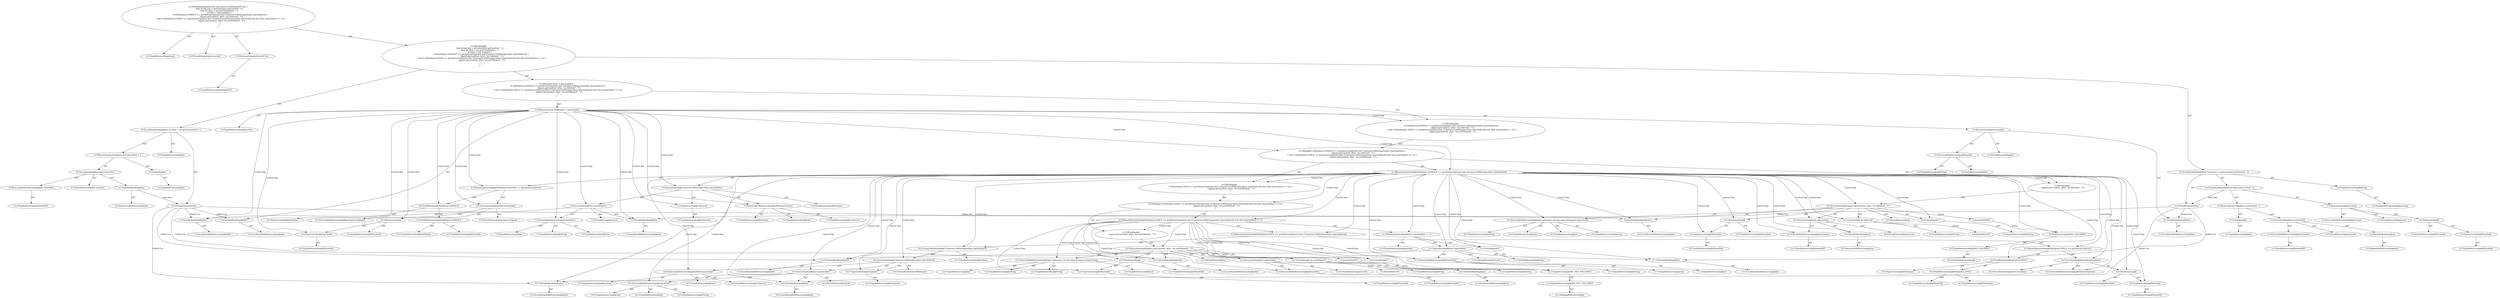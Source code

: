 digraph "processLeft#?,DetailAST" {
0 [label="2:CtTypeReferenceImpl@void" shape=ellipse]
1 [label="2:CtVirtualElement@processLeft" shape=ellipse]
2 [label="2:CtParameterImpl@DetailAST ast" shape=ellipse]
3 [label="2:CtTypeReferenceImpl@DetailAST" shape=ellipse]
4 [label="3:CtTypeReferenceImpl@String" shape=ellipse]
5 [label="3:CtPackageReferenceImpl@java.lang" shape=ellipse]
6 [label="3:CtExecutableReferenceImpl@getLines()" shape=ellipse]
7 [label="3:CtVirtualElement@getLines" shape=ellipse]
8 [label="3:CtTypeAccessImpl@PlaceHold" shape=ellipse]
9 [label="3:CtTypeReferenceImpl@PlaceHold" shape=ellipse]
10 [label="3:CtThisAccessImpl@" shape=ellipse]
11 [label="3:CtTypeReferenceImpl@PlaceHold" shape=ellipse]
12 [label="3:CtInvocationImpl@getLines()" shape=ellipse]
13 [label="3:CtExecutableReferenceImpl@getLineNo()" shape=ellipse]
14 [label="3:CtTypeReferenceImpl@DetailAST" shape=ellipse]
15 [label="3:CtVirtualElement@getLineNo" shape=ellipse]
16 [label="3:CtVariableReadImpl@ast" shape=ellipse]
17 [label="3:CtParameterReferenceImpl@ast" shape=ellipse]
18 [label="3:CtInvocationImpl@ast.getLineNo()" shape=ellipse]
19 [label="3:CtLiteralImpl@1" shape=ellipse]
20 [label="3:CtTypeReferenceImpl@int" shape=ellipse]
21 [label="3:CtBinaryOperatorImpl@ast.getLineNo() - 1" shape=ellipse]
22 [label="3:CtArrayReadImpl@getLines()[ast.getLineNo() - 1]" shape=ellipse]
23 [label="3:CtVirtualElement@line" shape=ellipse]
24 [label="3:CtLocalVariableImpl@final String line = getLines()[ast.getLineNo() - 1]" shape=ellipse]
25 [label="4:CtTypeReferenceImpl@int" shape=ellipse]
26 [label="4:CtExecutableReferenceImpl@getColumnNo()" shape=ellipse]
27 [label="4:CtTypeReferenceImpl@DetailAST" shape=ellipse]
28 [label="4:CtVirtualElement@getColumnNo" shape=ellipse]
29 [label="4:CtVariableReadImpl@ast" shape=ellipse]
30 [label="4:CtParameterReferenceImpl@ast" shape=ellipse]
31 [label="4:CtInvocationImpl@ast.getColumnNo()" shape=ellipse]
32 [label="4:CtLiteralImpl@1" shape=ellipse]
33 [label="4:CtTypeReferenceImpl@int" shape=ellipse]
34 [label="4:CtBinaryOperatorImpl@ast.getColumnNo() + 1" shape=ellipse]
35 [label="4:CtVirtualElement@after" shape=ellipse]
36 [label="4:CtLocalVariableImpl@final int after = ast.getColumnNo() + 1" shape=ellipse]
37 [label="5:CtVariableReadImpl@after" shape=ellipse]
38 [label="5:CtLocalVariableReferenceImpl@after" shape=ellipse]
39 [label="5:CtExecutableReferenceImpl@length()" shape=ellipse]
40 [label="5:CtTypeReferenceImpl@String" shape=ellipse]
41 [label="5:CtTypeReferenceImpl@int" shape=ellipse]
42 [label="5:CtVirtualElement@length" shape=ellipse]
43 [label="5:CtVariableReadImpl@line" shape=ellipse]
44 [label="5:CtLocalVariableReferenceImpl@line" shape=ellipse]
45 [label="5:CtInvocationImpl@line.length()" shape=ellipse]
46 [label="5:CtBinaryOperatorImpl@after < line.length()" shape=ellipse]
47 [label="5:CtTypeReferenceImpl@boolean" shape=ellipse]
48 [label="6:CtFieldReferenceImpl@PadOption.NOSPACE" shape=ellipse]
49 [label="6:CtTypeReferenceImpl@PadOption" shape=ellipse]
50 [label="6:CtTypeReferenceImpl@PlaceHold" shape=ellipse]
51 [label="6:CtFieldReadImpl@PadOption.NOSPACE" shape=ellipse]
52 [label="6:CtTypeAccessImpl@PadOption" shape=ellipse]
53 [label="6:CtExecutableReferenceImpl@getAbstractOption()" shape=ellipse]
54 [label="6:CtVirtualElement@getAbstractOption" shape=ellipse]
55 [label="6:CtTypeAccessImpl@PlaceHold" shape=ellipse]
56 [label="6:CtTypeReferenceImpl@PlaceHold" shape=ellipse]
57 [label="6:CtThisAccessImpl@" shape=ellipse]
58 [label="6:CtTypeReferenceImpl@PlaceHold" shape=ellipse]
59 [label="6:CtInvocationImpl@getAbstractOption()" shape=ellipse]
60 [label="6:CtBinaryOperatorImpl@(PadOption.NOSPACE == getAbstractOption())" shape=ellipse]
61 [label="7:CtExecutableReferenceImpl@isWhitespace(char)" shape=ellipse]
62 [label="7:CtTypeReferenceImpl@Character" shape=ellipse]
63 [label="7:CtTypeReferenceImpl@boolean" shape=ellipse]
64 [label="7:CtTypeReferenceImpl@char" shape=ellipse]
65 [label="7:CtVirtualElement@isWhitespace" shape=ellipse]
66 [label="7:CtTypeAccessImpl@Character" shape=ellipse]
67 [label="7:CtTypeReferenceImpl@Character" shape=ellipse]
68 [label="7:CtExecutableReferenceImpl@charAt(int)" shape=ellipse]
69 [label="7:CtTypeReferenceImpl@String" shape=ellipse]
70 [label="7:CtTypeReferenceImpl@char" shape=ellipse]
71 [label="7:CtTypeReferenceImpl@int" shape=ellipse]
72 [label="7:CtVirtualElement@charAt" shape=ellipse]
73 [label="7:CtVariableReadImpl@line" shape=ellipse]
74 [label="7:CtLocalVariableReferenceImpl@line" shape=ellipse]
75 [label="7:CtVariableReadImpl@after" shape=ellipse]
76 [label="7:CtLocalVariableReferenceImpl@after" shape=ellipse]
77 [label="7:CtInvocationImpl@line.charAt(after)" shape=ellipse]
78 [label="7:CtInvocationImpl@Character.isWhitespace(line.charAt(after))" shape=ellipse]
79 [label="6:CtBinaryOperatorImpl@(PadOption.NOSPACE == getAbstractOption()) && Character.isWhitespace(line.charAt(after))" shape=ellipse]
80 [label="8:CtExecutableReferenceImpl@log(<unknown>,int,java.lang.String,java.lang.String)" shape=ellipse]
81 [label="8:CtTypeReferenceImpl@null" shape=ellipse]
82 [label="8:CtTypeReferenceImpl@int" shape=ellipse]
83 [label="8:CtTypeReferenceImpl@String" shape=ellipse]
84 [label="8:CtTypeReferenceImpl@String" shape=ellipse]
85 [label="8:CtVirtualElement@log" shape=ellipse]
86 [label="8:CtTypeAccessImpl@PlaceHold" shape=ellipse]
87 [label="8:CtTypeReferenceImpl@PlaceHold" shape=ellipse]
88 [label="8:CtThisAccessImpl@" shape=ellipse]
89 [label="8:CtTypeReferenceImpl@PlaceHold" shape=ellipse]
90 [label="8:CtExecutableReferenceImpl@getLineNo()" shape=ellipse]
91 [label="8:CtTypeReferenceImpl@DetailAST" shape=ellipse]
92 [label="8:CtVirtualElement@getLineNo" shape=ellipse]
93 [label="8:CtVariableReadImpl@ast" shape=ellipse]
94 [label="8:CtParameterReferenceImpl@ast" shape=ellipse]
95 [label="8:CtInvocationImpl@ast.getLineNo()" shape=ellipse]
96 [label="8:CtVariableReadImpl@after" shape=ellipse]
97 [label="8:CtLocalVariableReferenceImpl@after" shape=ellipse]
98 [label="8:CtLiteralImpl@\"ws.followed\"" shape=ellipse]
99 [label="8:CtTypeReferenceImpl@String" shape=ellipse]
100 [label="8:CtLiteralImpl@\"(\"" shape=ellipse]
101 [label="8:CtTypeReferenceImpl@String" shape=ellipse]
102 [label="8:CtInvocationImpl@log(ast.getLineNo(), after, \"ws.followed\", \"(\")" shape=ellipse]
103 [label="7:CtBlockImpl@\{
    log(ast.getLineNo(), after, \"ws.followed\", \"(\");
\}" shape=ellipse]
104 [label="9:CtFieldReferenceImpl@PadOption.SPACE" shape=ellipse]
105 [label="9:CtTypeReferenceImpl@PadOption" shape=ellipse]
106 [label="9:CtTypeReferenceImpl@PlaceHold" shape=ellipse]
107 [label="9:CtFieldReadImpl@PadOption.SPACE" shape=ellipse]
108 [label="9:CtTypeAccessImpl@PadOption" shape=ellipse]
109 [label="9:CtExecutableReferenceImpl@getAbstractOption()" shape=ellipse]
110 [label="9:CtVirtualElement@getAbstractOption" shape=ellipse]
111 [label="9:CtTypeAccessImpl@PlaceHold" shape=ellipse]
112 [label="9:CtTypeReferenceImpl@PlaceHold" shape=ellipse]
113 [label="9:CtThisAccessImpl@" shape=ellipse]
114 [label="9:CtTypeReferenceImpl@PlaceHold" shape=ellipse]
115 [label="9:CtInvocationImpl@getAbstractOption()" shape=ellipse]
116 [label="9:CtBinaryOperatorImpl@(PadOption.SPACE == getAbstractOption())" shape=ellipse]
117 [label="10:CtExecutableReferenceImpl@isWhitespace(char)" shape=ellipse]
118 [label="10:CtTypeReferenceImpl@Character" shape=ellipse]
119 [label="10:CtTypeReferenceImpl@boolean" shape=ellipse]
120 [label="10:CtTypeReferenceImpl@char" shape=ellipse]
121 [label="10:CtVirtualElement@isWhitespace" shape=ellipse]
122 [label="10:CtTypeAccessImpl@Character" shape=ellipse]
123 [label="10:CtTypeReferenceImpl@Character" shape=ellipse]
124 [label="10:CtExecutableReferenceImpl@charAt(int)" shape=ellipse]
125 [label="10:CtTypeReferenceImpl@String" shape=ellipse]
126 [label="10:CtTypeReferenceImpl@char" shape=ellipse]
127 [label="10:CtTypeReferenceImpl@int" shape=ellipse]
128 [label="10:CtVirtualElement@charAt" shape=ellipse]
129 [label="10:CtVariableReadImpl@line" shape=ellipse]
130 [label="10:CtLocalVariableReferenceImpl@line" shape=ellipse]
131 [label="10:CtVariableReadImpl@after" shape=ellipse]
132 [label="10:CtLocalVariableReferenceImpl@after" shape=ellipse]
133 [label="10:CtInvocationImpl@line.charAt(after)" shape=ellipse]
134 [label="10:CtInvocationImpl@Character.isWhitespace(line.charAt(after))" shape=ellipse]
135 [label="10:CtUnaryOperatorImpl@(!Character.isWhitespace(line.charAt(after)))" shape=ellipse]
136 [label="10:CtTypeReferenceImpl@boolean" shape=ellipse]
137 [label="9:CtBinaryOperatorImpl@((PadOption.SPACE == getAbstractOption()) && (!Character.isWhitespace(line.charAt(after))))" shape=ellipse]
138 [label="11:CtExecutableReferenceImpl@charAt(int)" shape=ellipse]
139 [label="11:CtTypeReferenceImpl@String" shape=ellipse]
140 [label="11:CtTypeReferenceImpl@char" shape=ellipse]
141 [label="11:CtTypeReferenceImpl@int" shape=ellipse]
142 [label="11:CtVirtualElement@charAt" shape=ellipse]
143 [label="11:CtVariableReadImpl@line" shape=ellipse]
144 [label="11:CtLocalVariableReferenceImpl@line" shape=ellipse]
145 [label="11:CtVariableReadImpl@after" shape=ellipse]
146 [label="11:CtLocalVariableReferenceImpl@after" shape=ellipse]
147 [label="11:CtInvocationImpl@line.charAt(after)" shape=ellipse]
148 [label="11:CtLiteralImpl@')'" shape=ellipse]
149 [label="11:CtTypeReferenceImpl@char" shape=ellipse]
150 [label="11:CtBinaryOperatorImpl@(line.charAt(after) != ')')" shape=ellipse]
151 [label="11:CtTypeReferenceImpl@boolean" shape=ellipse]
152 [label="9:CtBinaryOperatorImpl@((PadOption.SPACE == getAbstractOption()) && (!Character.isWhitespace(line.charAt(after)))) && (line.charAt(after) != ')')" shape=ellipse]
153 [label="12:CtExecutableReferenceImpl@log(<unknown>,int,java.lang.String,java.lang.String)" shape=ellipse]
154 [label="12:CtTypeReferenceImpl@null" shape=ellipse]
155 [label="12:CtTypeReferenceImpl@int" shape=ellipse]
156 [label="12:CtTypeReferenceImpl@String" shape=ellipse]
157 [label="12:CtTypeReferenceImpl@String" shape=ellipse]
158 [label="12:CtVirtualElement@log" shape=ellipse]
159 [label="12:CtTypeAccessImpl@PlaceHold" shape=ellipse]
160 [label="12:CtTypeReferenceImpl@PlaceHold" shape=ellipse]
161 [label="12:CtThisAccessImpl@" shape=ellipse]
162 [label="12:CtTypeReferenceImpl@PlaceHold" shape=ellipse]
163 [label="12:CtExecutableReferenceImpl@getLineNo()" shape=ellipse]
164 [label="12:CtTypeReferenceImpl@DetailAST" shape=ellipse]
165 [label="12:CtVirtualElement@getLineNo" shape=ellipse]
166 [label="12:CtVariableReadImpl@ast" shape=ellipse]
167 [label="12:CtParameterReferenceImpl@ast" shape=ellipse]
168 [label="12:CtInvocationImpl@ast.getLineNo()" shape=ellipse]
169 [label="12:CtVariableReadImpl@after" shape=ellipse]
170 [label="12:CtLocalVariableReferenceImpl@after" shape=ellipse]
171 [label="12:CtLiteralImpl@\"ws.notFollowed\"" shape=ellipse]
172 [label="12:CtTypeReferenceImpl@String" shape=ellipse]
173 [label="12:CtLiteralImpl@\"(\"" shape=ellipse]
174 [label="12:CtTypeReferenceImpl@String" shape=ellipse]
175 [label="12:CtInvocationImpl@log(ast.getLineNo(), after, \"ws.notFollowed\", \"(\")" shape=ellipse]
176 [label="11:CtBlockImpl@\{
    log(ast.getLineNo(), after, \"ws.notFollowed\", \"(\");
\}" shape=ellipse]
177 [label="9:CtIfImpl@if (((PadOption.SPACE == getAbstractOption()) && (!Character.isWhitespace(line.charAt(after)))) && (line.charAt(after) != ')')) \{
    log(ast.getLineNo(), after, \"ws.notFollowed\", \"(\");
\}" shape=ellipse]
178 [label="9:CtBlockImpl@
    if (((PadOption.SPACE == getAbstractOption()) && (!Character.isWhitespace(line.charAt(after)))) && (line.charAt(after) != ')')) \{
        log(ast.getLineNo(), after, \"ws.notFollowed\", \"(\");
    \}
" shape=ellipse]
179 [label="6:CtIfImpl@if ((PadOption.NOSPACE == getAbstractOption()) && Character.isWhitespace(line.charAt(after))) \{
    log(ast.getLineNo(), after, \"ws.followed\", \"(\");
\} else if (((PadOption.SPACE == getAbstractOption()) && (!Character.isWhitespace(line.charAt(after)))) && (line.charAt(after) != ')')) \{
    log(ast.getLineNo(), after, \"ws.notFollowed\", \"(\");
\}" shape=ellipse]
180 [label="5:CtBlockImpl@\{
    if ((PadOption.NOSPACE == getAbstractOption()) && Character.isWhitespace(line.charAt(after))) \{
        log(ast.getLineNo(), after, \"ws.followed\", \"(\");
    \} else if (((PadOption.SPACE == getAbstractOption()) && (!Character.isWhitespace(line.charAt(after)))) && (line.charAt(after) != ')')) \{
        log(ast.getLineNo(), after, \"ws.notFollowed\", \"(\");
    \}
\}" shape=ellipse]
181 [label="5:CtIfImpl@if (after < line.length()) \{
    if ((PadOption.NOSPACE == getAbstractOption()) && Character.isWhitespace(line.charAt(after))) \{
        log(ast.getLineNo(), after, \"ws.followed\", \"(\");
    \} else if (((PadOption.SPACE == getAbstractOption()) && (!Character.isWhitespace(line.charAt(after)))) && (line.charAt(after) != ')')) \{
        log(ast.getLineNo(), after, \"ws.notFollowed\", \"(\");
    \}
\}" shape=ellipse]
182 [label="2:CtBlockImpl@\{
    final String line = getLines()[ast.getLineNo() - 1];
    final int after = ast.getColumnNo() + 1;
    if (after < line.length()) \{
        if ((PadOption.NOSPACE == getAbstractOption()) && Character.isWhitespace(line.charAt(after))) \{
            log(ast.getLineNo(), after, \"ws.followed\", \"(\");
        \} else if (((PadOption.SPACE == getAbstractOption()) && (!Character.isWhitespace(line.charAt(after)))) && (line.charAt(after) != ')')) \{
            log(ast.getLineNo(), after, \"ws.notFollowed\", \"(\");
        \}
    \}
\}" shape=ellipse]
183 [label="2:CtMethodImpl@protected void processLeft(DetailAST ast) \{
    final String line = getLines()[ast.getLineNo() - 1];
    final int after = ast.getColumnNo() + 1;
    if (after < line.length()) \{
        if ((PadOption.NOSPACE == getAbstractOption()) && Character.isWhitespace(line.charAt(after))) \{
            log(ast.getLineNo(), after, \"ws.followed\", \"(\");
        \} else if (((PadOption.SPACE == getAbstractOption()) && (!Character.isWhitespace(line.charAt(after)))) && (line.charAt(after) != ')')) \{
            log(ast.getLineNo(), after, \"ws.notFollowed\", \"(\");
        \}
    \}
\}" shape=ellipse]
184 [label="8:Delete@DELETE" shape=ellipse]
185 [label="12:Delete@DELETE" shape=ellipse]
186 [label="8:Insert@INSERT" shape=ellipse]
187 [label="8:CtPackageReferenceImpl@" shape=ellipse]
188 [label="8:CtTypeReferenceImpl@WS_FOLLOWED" shape=ellipse]
189 [label="8:CtTypeAccessImpl@WS_FOLLOWED" shape=ellipse]
190 [label="12:Insert@INSERT" shape=ellipse]
191 [label="12:CtPackageReferenceImpl@" shape=ellipse]
192 [label="12:CtTypeReferenceImpl@WS_NOT_FOLLOWED" shape=ellipse]
193 [label="12:CtTypeAccessImpl@WS_NOT_FOLLOWED" shape=ellipse]
2 -> 3 [label="AST"];
4 -> 5 [label="AST"];
8 -> 9 [label="AST"];
10 -> 11 [label="AST"];
10 -> 8 [label="AST"];
12 -> 7 [label="AST"];
12 -> 10 [label="AST"];
12 -> 6 [label="AST"];
13 -> 14 [label="AST"];
16 -> 17 [label="AST"];
18 -> 15 [label="AST"];
18 -> 16 [label="AST"];
18 -> 13 [label="AST"];
19 -> 20 [label="AST"];
21 -> 18 [label="AST"];
21 -> 19 [label="AST"];
22 -> 12 [label="AST"];
22 -> 21 [label="AST"];
22 -> 23 [label="Data Dep"];
23 -> 43 [label="Define-Use"];
23 -> 73 [label="Define-Use"];
23 -> 129 [label="Define-Use"];
23 -> 143 [label="Define-Use"];
24 -> 23 [label="AST"];
24 -> 4 [label="AST"];
24 -> 22 [label="AST"];
26 -> 27 [label="AST"];
29 -> 30 [label="AST"];
29 -> 35 [label="Data Dep"];
31 -> 28 [label="AST"];
31 -> 29 [label="AST"];
31 -> 26 [label="AST"];
32 -> 33 [label="AST"];
34 -> 31 [label="AST"];
34 -> 32 [label="AST"];
35 -> 37 [label="Define-Use"];
35 -> 75 [label="Define-Use"];
35 -> 96 [label="Define-Use"];
35 -> 131 [label="Define-Use"];
35 -> 145 [label="Define-Use"];
35 -> 169 [label="Define-Use"];
36 -> 35 [label="AST"];
36 -> 25 [label="AST"];
36 -> 34 [label="AST"];
37 -> 38 [label="AST"];
39 -> 40 [label="AST"];
39 -> 41 [label="AST"];
43 -> 44 [label="AST"];
45 -> 42 [label="AST"];
45 -> 43 [label="AST"];
45 -> 39 [label="AST"];
46 -> 47 [label="AST"];
46 -> 37 [label="AST"];
46 -> 45 [label="AST"];
46 -> 180 [label="Control Dep"];
46 -> 179 [label="Control Dep"];
46 -> 79 [label="Control Dep"];
46 -> 60 [label="Control Dep"];
46 -> 51 [label="Control Dep"];
46 -> 59 [label="Control Dep"];
46 -> 53 [label="Control Dep"];
46 -> 57 [label="Control Dep"];
46 -> 55 [label="Control Dep"];
46 -> 78 [label="Control Dep"];
46 -> 61 [label="Control Dep"];
46 -> 66 [label="Control Dep"];
46 -> 77 [label="Control Dep"];
46 -> 68 [label="Control Dep"];
46 -> 73 [label="Control Dep"];
46 -> 75 [label="Control Dep"];
48 -> 49 [label="AST"];
48 -> 50 [label="AST"];
51 -> 52 [label="AST"];
51 -> 48 [label="AST"];
55 -> 56 [label="AST"];
57 -> 58 [label="AST"];
57 -> 55 [label="AST"];
59 -> 54 [label="AST"];
59 -> 57 [label="AST"];
59 -> 53 [label="AST"];
60 -> 51 [label="AST"];
60 -> 59 [label="AST"];
61 -> 62 [label="AST"];
61 -> 63 [label="AST"];
61 -> 64 [label="AST"];
66 -> 67 [label="AST"];
68 -> 69 [label="AST"];
68 -> 70 [label="AST"];
68 -> 71 [label="AST"];
73 -> 74 [label="AST"];
75 -> 76 [label="AST"];
77 -> 72 [label="AST"];
77 -> 73 [label="AST"];
77 -> 68 [label="AST"];
77 -> 75 [label="AST"];
78 -> 65 [label="AST"];
78 -> 66 [label="AST"];
78 -> 61 [label="AST"];
78 -> 77 [label="AST"];
79 -> 60 [label="AST"];
79 -> 78 [label="AST"];
79 -> 103 [label="Control Dep"];
79 -> 102 [label="Control Dep"];
79 -> 80 [label="Control Dep"];
79 -> 88 [label="Control Dep"];
79 -> 86 [label="Control Dep"];
79 -> 95 [label="Control Dep"];
79 -> 90 [label="Control Dep"];
79 -> 93 [label="Control Dep"];
79 -> 96 [label="Control Dep"];
79 -> 98 [label="Control Dep"];
79 -> 100 [label="Control Dep"];
79 -> 178 [label="Control Dep"];
79 -> 177 [label="Control Dep"];
79 -> 152 [label="Control Dep"];
79 -> 137 [label="Control Dep"];
79 -> 116 [label="Control Dep"];
79 -> 107 [label="Control Dep"];
79 -> 115 [label="Control Dep"];
79 -> 109 [label="Control Dep"];
79 -> 113 [label="Control Dep"];
79 -> 111 [label="Control Dep"];
79 -> 135 [label="Control Dep"];
79 -> 134 [label="Control Dep"];
79 -> 117 [label="Control Dep"];
79 -> 122 [label="Control Dep"];
79 -> 133 [label="Control Dep"];
79 -> 124 [label="Control Dep"];
79 -> 129 [label="Control Dep"];
79 -> 131 [label="Control Dep"];
79 -> 150 [label="Control Dep"];
79 -> 147 [label="Control Dep"];
79 -> 138 [label="Control Dep"];
79 -> 143 [label="Control Dep"];
79 -> 145 [label="Control Dep"];
79 -> 148 [label="Control Dep"];
79 -> 189 [label="Control Dep"];
80 -> 81 [label="AST"];
80 -> 82 [label="AST"];
80 -> 83 [label="AST"];
80 -> 84 [label="AST"];
86 -> 87 [label="AST"];
88 -> 89 [label="AST"];
88 -> 86 [label="AST"];
90 -> 91 [label="AST"];
93 -> 94 [label="AST"];
95 -> 92 [label="AST"];
95 -> 93 [label="AST"];
95 -> 90 [label="AST"];
96 -> 97 [label="AST"];
98 -> 99 [label="AST"];
98 -> 184 [label="Action"];
100 -> 101 [label="AST"];
102 -> 85 [label="AST"];
102 -> 88 [label="AST"];
102 -> 80 [label="AST"];
102 -> 95 [label="AST"];
102 -> 96 [label="AST"];
102 -> 98 [label="AST"];
102 -> 100 [label="AST"];
102 -> 186 [label="Action"];
103 -> 102 [label="AST"];
104 -> 105 [label="AST"];
104 -> 106 [label="AST"];
107 -> 108 [label="AST"];
107 -> 104 [label="AST"];
111 -> 112 [label="AST"];
113 -> 114 [label="AST"];
113 -> 111 [label="AST"];
115 -> 110 [label="AST"];
115 -> 113 [label="AST"];
115 -> 109 [label="AST"];
116 -> 107 [label="AST"];
116 -> 115 [label="AST"];
117 -> 118 [label="AST"];
117 -> 119 [label="AST"];
117 -> 120 [label="AST"];
122 -> 123 [label="AST"];
124 -> 125 [label="AST"];
124 -> 126 [label="AST"];
124 -> 127 [label="AST"];
129 -> 130 [label="AST"];
131 -> 132 [label="AST"];
133 -> 128 [label="AST"];
133 -> 129 [label="AST"];
133 -> 124 [label="AST"];
133 -> 131 [label="AST"];
134 -> 121 [label="AST"];
134 -> 122 [label="AST"];
134 -> 117 [label="AST"];
134 -> 133 [label="AST"];
135 -> 136 [label="AST"];
135 -> 134 [label="AST"];
137 -> 116 [label="AST"];
137 -> 135 [label="AST"];
138 -> 139 [label="AST"];
138 -> 140 [label="AST"];
138 -> 141 [label="AST"];
143 -> 144 [label="AST"];
145 -> 146 [label="AST"];
147 -> 142 [label="AST"];
147 -> 143 [label="AST"];
147 -> 138 [label="AST"];
147 -> 145 [label="AST"];
148 -> 149 [label="AST"];
150 -> 151 [label="AST"];
150 -> 147 [label="AST"];
150 -> 148 [label="AST"];
152 -> 137 [label="AST"];
152 -> 150 [label="AST"];
152 -> 176 [label="Control Dep"];
152 -> 175 [label="Control Dep"];
152 -> 153 [label="Control Dep"];
152 -> 161 [label="Control Dep"];
152 -> 159 [label="Control Dep"];
152 -> 168 [label="Control Dep"];
152 -> 163 [label="Control Dep"];
152 -> 166 [label="Control Dep"];
152 -> 169 [label="Control Dep"];
152 -> 171 [label="Control Dep"];
152 -> 173 [label="Control Dep"];
152 -> 193 [label="Control Dep"];
153 -> 154 [label="AST"];
153 -> 155 [label="AST"];
153 -> 156 [label="AST"];
153 -> 157 [label="AST"];
159 -> 160 [label="AST"];
161 -> 162 [label="AST"];
161 -> 159 [label="AST"];
163 -> 164 [label="AST"];
166 -> 167 [label="AST"];
168 -> 165 [label="AST"];
168 -> 166 [label="AST"];
168 -> 163 [label="AST"];
169 -> 170 [label="AST"];
171 -> 172 [label="AST"];
171 -> 185 [label="Action"];
173 -> 174 [label="AST"];
175 -> 158 [label="AST"];
175 -> 161 [label="AST"];
175 -> 153 [label="AST"];
175 -> 168 [label="AST"];
175 -> 169 [label="AST"];
175 -> 171 [label="AST"];
175 -> 173 [label="AST"];
175 -> 190 [label="Action"];
176 -> 175 [label="AST"];
177 -> 152 [label="AST"];
177 -> 176 [label="AST"];
178 -> 177 [label="AST"];
179 -> 79 [label="AST"];
179 -> 103 [label="AST"];
179 -> 178 [label="AST"];
180 -> 179 [label="AST"];
181 -> 46 [label="AST"];
181 -> 180 [label="AST"];
182 -> 24 [label="AST"];
182 -> 36 [label="AST"];
182 -> 181 [label="AST"];
183 -> 1 [label="AST"];
183 -> 0 [label="AST"];
183 -> 2 [label="AST"];
183 -> 182 [label="AST"];
186 -> 189 [label="Action"];
188 -> 187 [label="AST"];
189 -> 188 [label="AST"];
190 -> 193 [label="Action"];
192 -> 191 [label="AST"];
193 -> 192 [label="AST"];
}